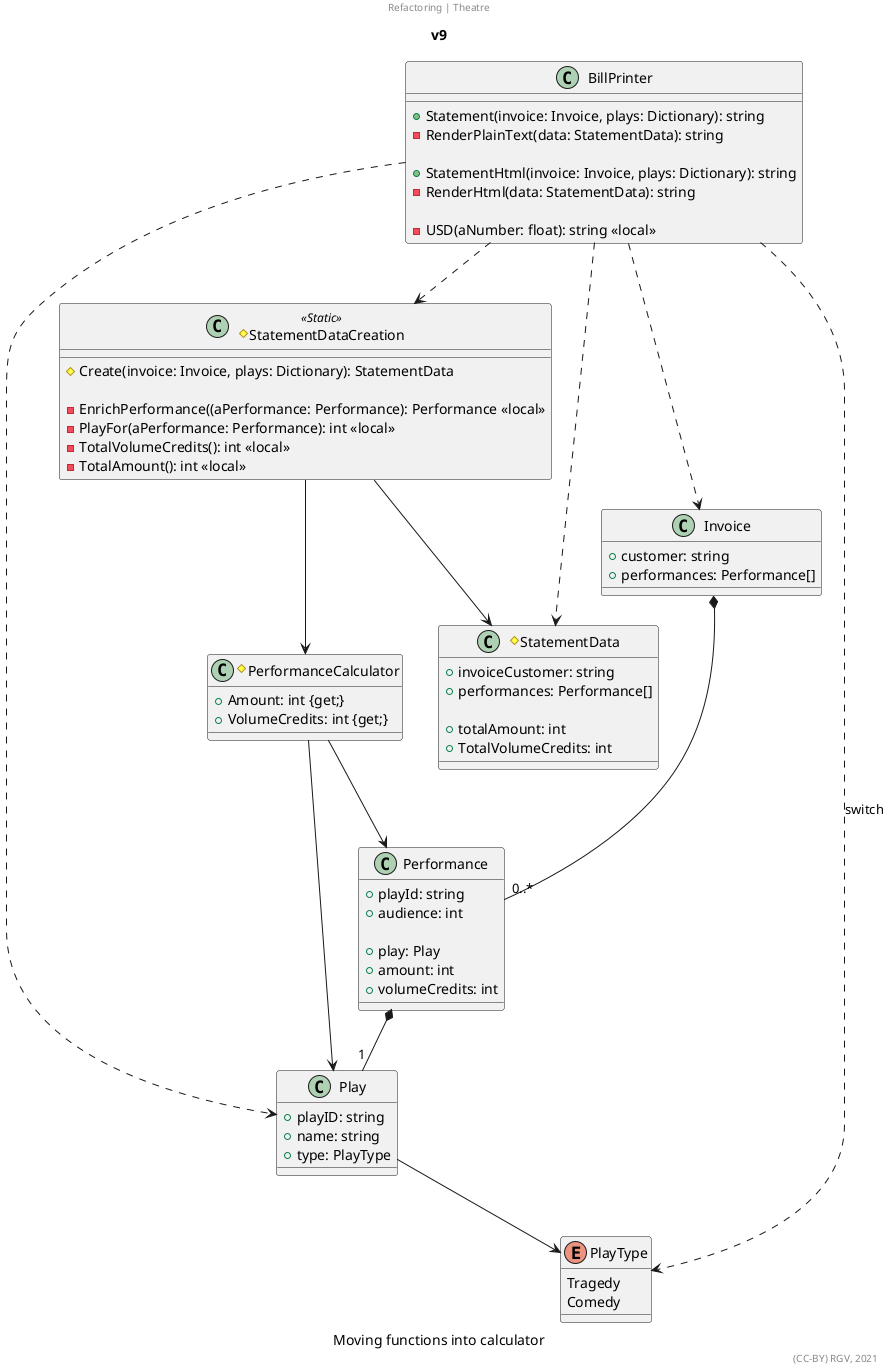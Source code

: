 @startuml
title v9
center header Refactoring | Theatre
'''''''''''''
allowmixing
'''''''''''''

enum PlayType{
    Tragedy
    Comedy
}

class Performance{
    +playId: string
    +audience: int
    
    +play: Play
    +amount: int
    +volumeCredits: int
}

#class PerformanceCalculator{
    +Amount: int {get;}
    +VolumeCredits: int {get;}
}

class Invoice{
    +customer: string
    +performances: Performance[]
}

class Play{
    +playID: string
    +name: string
    +type: PlayType
}

#class StatementDataCreation <<Static>>{
    #Create(invoice: Invoice, plays: Dictionary): StatementData
    
    -EnrichPerformance((aPerformance: Performance): Performance <<local>>
    -PlayFor(aPerformance: Performance): int <<local>>
    -TotalVolumeCredits(): int <<local>>
    -TotalAmount(): int <<local>>
}

#class StatementData{
    +invoiceCustomer: string
    +performances: Performance[]
    
    +totalAmount: int
    +TotalVolumeCredits: int
}

class BillPrinter{
    +Statement(invoice: Invoice, plays: Dictionary): string 
    -RenderPlainText(data: StatementData): string
    
    +StatementHtml(invoice: Invoice, plays: Dictionary): string 
    -RenderHtml(data: StatementData): string
    
    -USD(aNumber: float): string <<local>>
}

'''''''''''''

Play --> PlayType
Invoice *-- "0..*" Performance

Performance *-- "1" Play

PerformanceCalculator --> Performance
PerformanceCalculator --> Play
StatementDataCreation --> PerformanceCalculator

StatementDataCreation --> StatementData

BillPrinter ..> StatementDataCreation
BillPrinter ..> StatementData

BillPrinter ..> Invoice
BillPrinter ..> Play
BillPrinter ..> PlayType : switch

'''''''''''''
'''''''''''''
caption Moving functions into calculator
right footer (CC-BY) RGV, 2021
@enduml